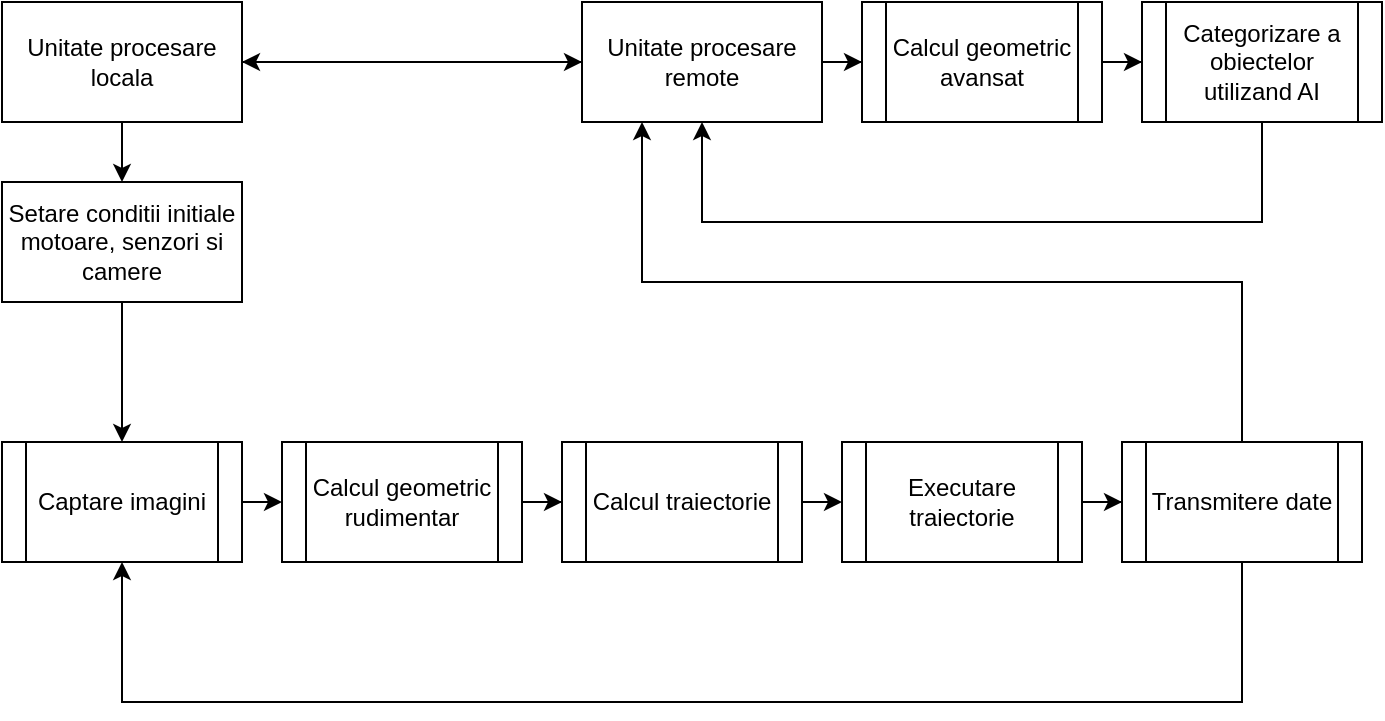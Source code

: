 <mxfile version="27.1.1">
  <diagram name="Page-1" id="Pf1q6ngfQjls62erkBvs">
    <mxGraphModel dx="1665" dy="946" grid="1" gridSize="10" guides="1" tooltips="1" connect="1" arrows="1" fold="1" page="1" pageScale="1" pageWidth="850" pageHeight="1100" math="0" shadow="0">
      <root>
        <mxCell id="0" />
        <mxCell id="1" parent="0" />
        <mxCell id="onsYoh0pytFvfcH86_cc-28" style="edgeStyle=orthogonalEdgeStyle;rounded=0;orthogonalLoop=1;jettySize=auto;html=1;exitX=0;exitY=0.5;exitDx=0;exitDy=0;entryX=0.508;entryY=0.117;entryDx=0;entryDy=0;entryPerimeter=0;" parent="1" target="onsYoh0pytFvfcH86_cc-27" edge="1">
          <mxGeometry relative="1" as="geometry">
            <mxPoint x="160" y="580" as="sourcePoint" />
          </mxGeometry>
        </mxCell>
        <mxCell id="YkRN953lQLxVAGV9vDbv-1" style="edgeStyle=orthogonalEdgeStyle;rounded=0;orthogonalLoop=1;jettySize=auto;html=1;exitX=0.5;exitY=1;exitDx=0;exitDy=0;entryX=0.5;entryY=0;entryDx=0;entryDy=0;" edge="1" parent="1" source="YkRN953lQLxVAGV9vDbv-2" target="YkRN953lQLxVAGV9vDbv-7">
          <mxGeometry relative="1" as="geometry" />
        </mxCell>
        <mxCell id="YkRN953lQLxVAGV9vDbv-11" style="edgeStyle=orthogonalEdgeStyle;rounded=0;orthogonalLoop=1;jettySize=auto;html=1;entryX=0;entryY=0.5;entryDx=0;entryDy=0;" edge="1" parent="1" source="YkRN953lQLxVAGV9vDbv-2" target="YkRN953lQLxVAGV9vDbv-8">
          <mxGeometry relative="1" as="geometry" />
        </mxCell>
        <mxCell id="YkRN953lQLxVAGV9vDbv-2" value="Unitate procesare locala" style="rounded=0;whiteSpace=wrap;html=1;" vertex="1" parent="1">
          <mxGeometry x="70" y="260" width="120" height="60" as="geometry" />
        </mxCell>
        <mxCell id="YkRN953lQLxVAGV9vDbv-19" style="edgeStyle=orthogonalEdgeStyle;rounded=0;orthogonalLoop=1;jettySize=auto;html=1;exitX=0.5;exitY=1;exitDx=0;exitDy=0;entryX=0.5;entryY=0;entryDx=0;entryDy=0;" edge="1" parent="1" source="YkRN953lQLxVAGV9vDbv-7" target="YkRN953lQLxVAGV9vDbv-17">
          <mxGeometry relative="1" as="geometry" />
        </mxCell>
        <mxCell id="YkRN953lQLxVAGV9vDbv-7" value="Setare conditii initiale motoare, senzori si camere" style="rounded=0;whiteSpace=wrap;html=1;" vertex="1" parent="1">
          <mxGeometry x="70" y="350" width="120" height="60" as="geometry" />
        </mxCell>
        <mxCell id="YkRN953lQLxVAGV9vDbv-10" value="" style="edgeStyle=orthogonalEdgeStyle;rounded=0;orthogonalLoop=1;jettySize=auto;html=1;" edge="1" parent="1" source="YkRN953lQLxVAGV9vDbv-8" target="YkRN953lQLxVAGV9vDbv-2">
          <mxGeometry relative="1" as="geometry" />
        </mxCell>
        <mxCell id="YkRN953lQLxVAGV9vDbv-24" value="" style="edgeStyle=orthogonalEdgeStyle;rounded=0;orthogonalLoop=1;jettySize=auto;html=1;" edge="1" parent="1" source="YkRN953lQLxVAGV9vDbv-8" target="YkRN953lQLxVAGV9vDbv-12">
          <mxGeometry relative="1" as="geometry" />
        </mxCell>
        <mxCell id="YkRN953lQLxVAGV9vDbv-8" value="Unitate procesare remote" style="rounded=0;whiteSpace=wrap;html=1;" vertex="1" parent="1">
          <mxGeometry x="360" y="260" width="120" height="60" as="geometry" />
        </mxCell>
        <mxCell id="YkRN953lQLxVAGV9vDbv-25" value="" style="edgeStyle=orthogonalEdgeStyle;rounded=0;orthogonalLoop=1;jettySize=auto;html=1;" edge="1" parent="1" source="YkRN953lQLxVAGV9vDbv-12" target="YkRN953lQLxVAGV9vDbv-14">
          <mxGeometry relative="1" as="geometry" />
        </mxCell>
        <mxCell id="YkRN953lQLxVAGV9vDbv-12" value="Calcul geometric avansat" style="shape=process;whiteSpace=wrap;html=1;backgroundOutline=1;" vertex="1" parent="1">
          <mxGeometry x="500" y="260" width="120" height="60" as="geometry" />
        </mxCell>
        <mxCell id="YkRN953lQLxVAGV9vDbv-21" value="" style="edgeStyle=orthogonalEdgeStyle;rounded=0;orthogonalLoop=1;jettySize=auto;html=1;" edge="1" parent="1" source="YkRN953lQLxVAGV9vDbv-13" target="YkRN953lQLxVAGV9vDbv-15">
          <mxGeometry relative="1" as="geometry" />
        </mxCell>
        <mxCell id="YkRN953lQLxVAGV9vDbv-13" value="Calcul geometric rudimentar" style="shape=process;whiteSpace=wrap;html=1;backgroundOutline=1;" vertex="1" parent="1">
          <mxGeometry x="210" y="480" width="120" height="60" as="geometry" />
        </mxCell>
        <mxCell id="YkRN953lQLxVAGV9vDbv-27" style="edgeStyle=orthogonalEdgeStyle;rounded=0;orthogonalLoop=1;jettySize=auto;html=1;exitX=0.5;exitY=1;exitDx=0;exitDy=0;entryX=0.5;entryY=1;entryDx=0;entryDy=0;" edge="1" parent="1" source="YkRN953lQLxVAGV9vDbv-14" target="YkRN953lQLxVAGV9vDbv-8">
          <mxGeometry relative="1" as="geometry">
            <Array as="points">
              <mxPoint x="700" y="370" />
              <mxPoint x="420" y="370" />
            </Array>
          </mxGeometry>
        </mxCell>
        <mxCell id="YkRN953lQLxVAGV9vDbv-14" value="Categorizare a obiectelor utilizand AI" style="shape=process;whiteSpace=wrap;html=1;backgroundOutline=1;" vertex="1" parent="1">
          <mxGeometry x="640" y="260" width="120" height="60" as="geometry" />
        </mxCell>
        <mxCell id="YkRN953lQLxVAGV9vDbv-22" style="edgeStyle=orthogonalEdgeStyle;rounded=0;orthogonalLoop=1;jettySize=auto;html=1;exitX=1;exitY=0.5;exitDx=0;exitDy=0;entryX=0;entryY=0.5;entryDx=0;entryDy=0;" edge="1" parent="1" source="YkRN953lQLxVAGV9vDbv-15" target="YkRN953lQLxVAGV9vDbv-16">
          <mxGeometry relative="1" as="geometry" />
        </mxCell>
        <mxCell id="YkRN953lQLxVAGV9vDbv-15" value="Calcul traiectorie" style="shape=process;whiteSpace=wrap;html=1;backgroundOutline=1;" vertex="1" parent="1">
          <mxGeometry x="350" y="480" width="120" height="60" as="geometry" />
        </mxCell>
        <mxCell id="YkRN953lQLxVAGV9vDbv-23" style="edgeStyle=orthogonalEdgeStyle;rounded=0;orthogonalLoop=1;jettySize=auto;html=1;exitX=1;exitY=0.5;exitDx=0;exitDy=0;" edge="1" parent="1" source="YkRN953lQLxVAGV9vDbv-16" target="YkRN953lQLxVAGV9vDbv-18">
          <mxGeometry relative="1" as="geometry" />
        </mxCell>
        <mxCell id="YkRN953lQLxVAGV9vDbv-16" value="Executare traiectorie" style="shape=process;whiteSpace=wrap;html=1;backgroundOutline=1;" vertex="1" parent="1">
          <mxGeometry x="490" y="480" width="120" height="60" as="geometry" />
        </mxCell>
        <mxCell id="YkRN953lQLxVAGV9vDbv-20" style="edgeStyle=orthogonalEdgeStyle;rounded=0;orthogonalLoop=1;jettySize=auto;html=1;exitX=1;exitY=0.5;exitDx=0;exitDy=0;entryX=0;entryY=0.5;entryDx=0;entryDy=0;" edge="1" parent="1" source="YkRN953lQLxVAGV9vDbv-17" target="YkRN953lQLxVAGV9vDbv-13">
          <mxGeometry relative="1" as="geometry" />
        </mxCell>
        <mxCell id="YkRN953lQLxVAGV9vDbv-17" value="Captare imagini" style="shape=process;whiteSpace=wrap;html=1;backgroundOutline=1;" vertex="1" parent="1">
          <mxGeometry x="70" y="480" width="120" height="60" as="geometry" />
        </mxCell>
        <mxCell id="YkRN953lQLxVAGV9vDbv-26" style="edgeStyle=orthogonalEdgeStyle;rounded=0;orthogonalLoop=1;jettySize=auto;html=1;exitX=0.5;exitY=0;exitDx=0;exitDy=0;entryX=0.25;entryY=1;entryDx=0;entryDy=0;" edge="1" parent="1" source="YkRN953lQLxVAGV9vDbv-18" target="YkRN953lQLxVAGV9vDbv-8">
          <mxGeometry relative="1" as="geometry" />
        </mxCell>
        <mxCell id="YkRN953lQLxVAGV9vDbv-28" style="edgeStyle=orthogonalEdgeStyle;rounded=0;orthogonalLoop=1;jettySize=auto;html=1;exitX=0.5;exitY=1;exitDx=0;exitDy=0;entryX=0.5;entryY=1;entryDx=0;entryDy=0;" edge="1" parent="1" source="YkRN953lQLxVAGV9vDbv-18" target="YkRN953lQLxVAGV9vDbv-17">
          <mxGeometry relative="1" as="geometry">
            <Array as="points">
              <mxPoint x="690" y="610" />
              <mxPoint x="130" y="610" />
            </Array>
          </mxGeometry>
        </mxCell>
        <mxCell id="YkRN953lQLxVAGV9vDbv-18" value="Transmitere date" style="shape=process;whiteSpace=wrap;html=1;backgroundOutline=1;" vertex="1" parent="1">
          <mxGeometry x="630" y="480" width="120" height="60" as="geometry" />
        </mxCell>
      </root>
    </mxGraphModel>
  </diagram>
</mxfile>
